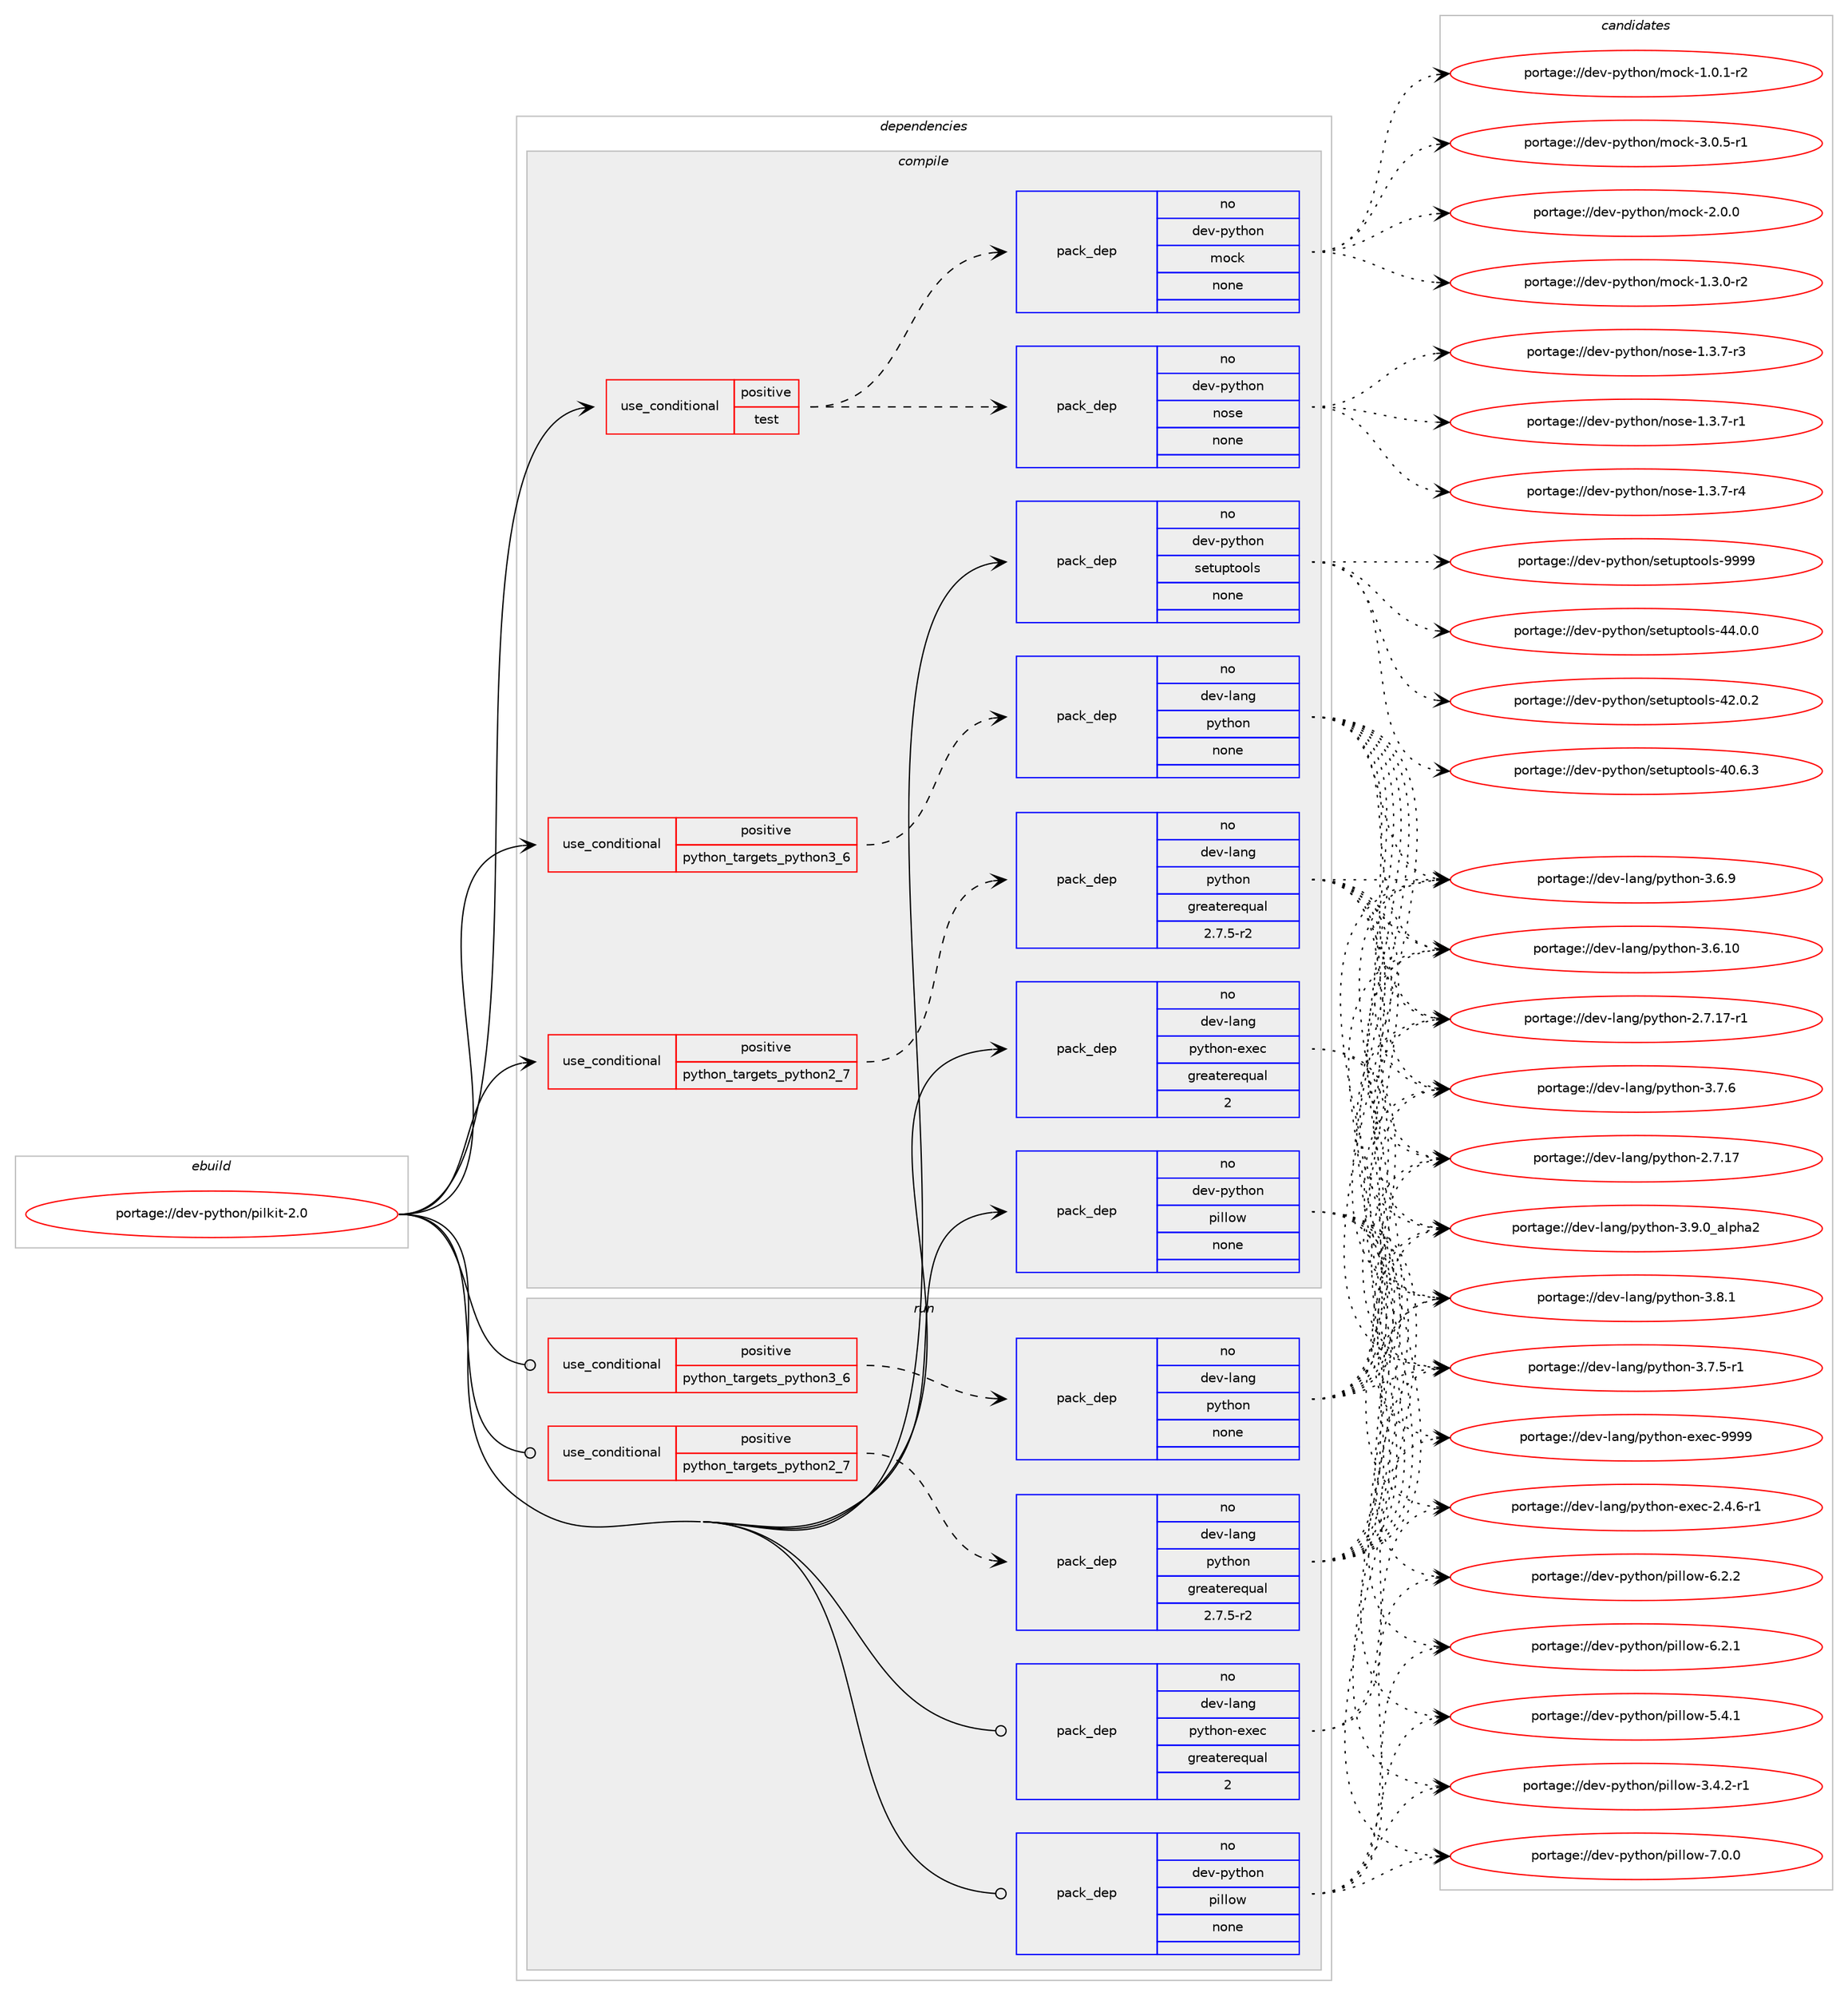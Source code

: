 digraph prolog {

# *************
# Graph options
# *************

newrank=true;
concentrate=true;
compound=true;
graph [rankdir=LR,fontname=Helvetica,fontsize=10,ranksep=1.5];#, ranksep=2.5, nodesep=0.2];
edge  [arrowhead=vee];
node  [fontname=Helvetica,fontsize=10];

# **********
# The ebuild
# **********

subgraph cluster_leftcol {
color=gray;
rank=same;
label=<<i>ebuild</i>>;
id [label="portage://dev-python/pilkit-2.0", color=red, width=4, href="../dev-python/pilkit-2.0.svg"];
}

# ****************
# The dependencies
# ****************

subgraph cluster_midcol {
color=gray;
label=<<i>dependencies</i>>;
subgraph cluster_compile {
fillcolor="#eeeeee";
style=filled;
label=<<i>compile</i>>;
subgraph cond110892 {
dependency442438 [label=<<TABLE BORDER="0" CELLBORDER="1" CELLSPACING="0" CELLPADDING="4"><TR><TD ROWSPAN="3" CELLPADDING="10">use_conditional</TD></TR><TR><TD>positive</TD></TR><TR><TD>python_targets_python2_7</TD></TR></TABLE>>, shape=none, color=red];
subgraph pack326604 {
dependency442439 [label=<<TABLE BORDER="0" CELLBORDER="1" CELLSPACING="0" CELLPADDING="4" WIDTH="220"><TR><TD ROWSPAN="6" CELLPADDING="30">pack_dep</TD></TR><TR><TD WIDTH="110">no</TD></TR><TR><TD>dev-lang</TD></TR><TR><TD>python</TD></TR><TR><TD>greaterequal</TD></TR><TR><TD>2.7.5-r2</TD></TR></TABLE>>, shape=none, color=blue];
}
dependency442438:e -> dependency442439:w [weight=20,style="dashed",arrowhead="vee"];
}
id:e -> dependency442438:w [weight=20,style="solid",arrowhead="vee"];
subgraph cond110893 {
dependency442440 [label=<<TABLE BORDER="0" CELLBORDER="1" CELLSPACING="0" CELLPADDING="4"><TR><TD ROWSPAN="3" CELLPADDING="10">use_conditional</TD></TR><TR><TD>positive</TD></TR><TR><TD>python_targets_python3_6</TD></TR></TABLE>>, shape=none, color=red];
subgraph pack326605 {
dependency442441 [label=<<TABLE BORDER="0" CELLBORDER="1" CELLSPACING="0" CELLPADDING="4" WIDTH="220"><TR><TD ROWSPAN="6" CELLPADDING="30">pack_dep</TD></TR><TR><TD WIDTH="110">no</TD></TR><TR><TD>dev-lang</TD></TR><TR><TD>python</TD></TR><TR><TD>none</TD></TR><TR><TD></TD></TR></TABLE>>, shape=none, color=blue];
}
dependency442440:e -> dependency442441:w [weight=20,style="dashed",arrowhead="vee"];
}
id:e -> dependency442440:w [weight=20,style="solid",arrowhead="vee"];
subgraph cond110894 {
dependency442442 [label=<<TABLE BORDER="0" CELLBORDER="1" CELLSPACING="0" CELLPADDING="4"><TR><TD ROWSPAN="3" CELLPADDING="10">use_conditional</TD></TR><TR><TD>positive</TD></TR><TR><TD>test</TD></TR></TABLE>>, shape=none, color=red];
subgraph pack326606 {
dependency442443 [label=<<TABLE BORDER="0" CELLBORDER="1" CELLSPACING="0" CELLPADDING="4" WIDTH="220"><TR><TD ROWSPAN="6" CELLPADDING="30">pack_dep</TD></TR><TR><TD WIDTH="110">no</TD></TR><TR><TD>dev-python</TD></TR><TR><TD>mock</TD></TR><TR><TD>none</TD></TR><TR><TD></TD></TR></TABLE>>, shape=none, color=blue];
}
dependency442442:e -> dependency442443:w [weight=20,style="dashed",arrowhead="vee"];
subgraph pack326607 {
dependency442444 [label=<<TABLE BORDER="0" CELLBORDER="1" CELLSPACING="0" CELLPADDING="4" WIDTH="220"><TR><TD ROWSPAN="6" CELLPADDING="30">pack_dep</TD></TR><TR><TD WIDTH="110">no</TD></TR><TR><TD>dev-python</TD></TR><TR><TD>nose</TD></TR><TR><TD>none</TD></TR><TR><TD></TD></TR></TABLE>>, shape=none, color=blue];
}
dependency442442:e -> dependency442444:w [weight=20,style="dashed",arrowhead="vee"];
}
id:e -> dependency442442:w [weight=20,style="solid",arrowhead="vee"];
subgraph pack326608 {
dependency442445 [label=<<TABLE BORDER="0" CELLBORDER="1" CELLSPACING="0" CELLPADDING="4" WIDTH="220"><TR><TD ROWSPAN="6" CELLPADDING="30">pack_dep</TD></TR><TR><TD WIDTH="110">no</TD></TR><TR><TD>dev-lang</TD></TR><TR><TD>python-exec</TD></TR><TR><TD>greaterequal</TD></TR><TR><TD>2</TD></TR></TABLE>>, shape=none, color=blue];
}
id:e -> dependency442445:w [weight=20,style="solid",arrowhead="vee"];
subgraph pack326609 {
dependency442446 [label=<<TABLE BORDER="0" CELLBORDER="1" CELLSPACING="0" CELLPADDING="4" WIDTH="220"><TR><TD ROWSPAN="6" CELLPADDING="30">pack_dep</TD></TR><TR><TD WIDTH="110">no</TD></TR><TR><TD>dev-python</TD></TR><TR><TD>pillow</TD></TR><TR><TD>none</TD></TR><TR><TD></TD></TR></TABLE>>, shape=none, color=blue];
}
id:e -> dependency442446:w [weight=20,style="solid",arrowhead="vee"];
subgraph pack326610 {
dependency442447 [label=<<TABLE BORDER="0" CELLBORDER="1" CELLSPACING="0" CELLPADDING="4" WIDTH="220"><TR><TD ROWSPAN="6" CELLPADDING="30">pack_dep</TD></TR><TR><TD WIDTH="110">no</TD></TR><TR><TD>dev-python</TD></TR><TR><TD>setuptools</TD></TR><TR><TD>none</TD></TR><TR><TD></TD></TR></TABLE>>, shape=none, color=blue];
}
id:e -> dependency442447:w [weight=20,style="solid",arrowhead="vee"];
}
subgraph cluster_compileandrun {
fillcolor="#eeeeee";
style=filled;
label=<<i>compile and run</i>>;
}
subgraph cluster_run {
fillcolor="#eeeeee";
style=filled;
label=<<i>run</i>>;
subgraph cond110895 {
dependency442448 [label=<<TABLE BORDER="0" CELLBORDER="1" CELLSPACING="0" CELLPADDING="4"><TR><TD ROWSPAN="3" CELLPADDING="10">use_conditional</TD></TR><TR><TD>positive</TD></TR><TR><TD>python_targets_python2_7</TD></TR></TABLE>>, shape=none, color=red];
subgraph pack326611 {
dependency442449 [label=<<TABLE BORDER="0" CELLBORDER="1" CELLSPACING="0" CELLPADDING="4" WIDTH="220"><TR><TD ROWSPAN="6" CELLPADDING="30">pack_dep</TD></TR><TR><TD WIDTH="110">no</TD></TR><TR><TD>dev-lang</TD></TR><TR><TD>python</TD></TR><TR><TD>greaterequal</TD></TR><TR><TD>2.7.5-r2</TD></TR></TABLE>>, shape=none, color=blue];
}
dependency442448:e -> dependency442449:w [weight=20,style="dashed",arrowhead="vee"];
}
id:e -> dependency442448:w [weight=20,style="solid",arrowhead="odot"];
subgraph cond110896 {
dependency442450 [label=<<TABLE BORDER="0" CELLBORDER="1" CELLSPACING="0" CELLPADDING="4"><TR><TD ROWSPAN="3" CELLPADDING="10">use_conditional</TD></TR><TR><TD>positive</TD></TR><TR><TD>python_targets_python3_6</TD></TR></TABLE>>, shape=none, color=red];
subgraph pack326612 {
dependency442451 [label=<<TABLE BORDER="0" CELLBORDER="1" CELLSPACING="0" CELLPADDING="4" WIDTH="220"><TR><TD ROWSPAN="6" CELLPADDING="30">pack_dep</TD></TR><TR><TD WIDTH="110">no</TD></TR><TR><TD>dev-lang</TD></TR><TR><TD>python</TD></TR><TR><TD>none</TD></TR><TR><TD></TD></TR></TABLE>>, shape=none, color=blue];
}
dependency442450:e -> dependency442451:w [weight=20,style="dashed",arrowhead="vee"];
}
id:e -> dependency442450:w [weight=20,style="solid",arrowhead="odot"];
subgraph pack326613 {
dependency442452 [label=<<TABLE BORDER="0" CELLBORDER="1" CELLSPACING="0" CELLPADDING="4" WIDTH="220"><TR><TD ROWSPAN="6" CELLPADDING="30">pack_dep</TD></TR><TR><TD WIDTH="110">no</TD></TR><TR><TD>dev-lang</TD></TR><TR><TD>python-exec</TD></TR><TR><TD>greaterequal</TD></TR><TR><TD>2</TD></TR></TABLE>>, shape=none, color=blue];
}
id:e -> dependency442452:w [weight=20,style="solid",arrowhead="odot"];
subgraph pack326614 {
dependency442453 [label=<<TABLE BORDER="0" CELLBORDER="1" CELLSPACING="0" CELLPADDING="4" WIDTH="220"><TR><TD ROWSPAN="6" CELLPADDING="30">pack_dep</TD></TR><TR><TD WIDTH="110">no</TD></TR><TR><TD>dev-python</TD></TR><TR><TD>pillow</TD></TR><TR><TD>none</TD></TR><TR><TD></TD></TR></TABLE>>, shape=none, color=blue];
}
id:e -> dependency442453:w [weight=20,style="solid",arrowhead="odot"];
}
}

# **************
# The candidates
# **************

subgraph cluster_choices {
rank=same;
color=gray;
label=<<i>candidates</i>>;

subgraph choice326604 {
color=black;
nodesep=1;
choice10010111845108971101034711212111610411111045514657464895971081121049750 [label="portage://dev-lang/python-3.9.0_alpha2", color=red, width=4,href="../dev-lang/python-3.9.0_alpha2.svg"];
choice100101118451089711010347112121116104111110455146564649 [label="portage://dev-lang/python-3.8.1", color=red, width=4,href="../dev-lang/python-3.8.1.svg"];
choice100101118451089711010347112121116104111110455146554654 [label="portage://dev-lang/python-3.7.6", color=red, width=4,href="../dev-lang/python-3.7.6.svg"];
choice1001011184510897110103471121211161041111104551465546534511449 [label="portage://dev-lang/python-3.7.5-r1", color=red, width=4,href="../dev-lang/python-3.7.5-r1.svg"];
choice100101118451089711010347112121116104111110455146544657 [label="portage://dev-lang/python-3.6.9", color=red, width=4,href="../dev-lang/python-3.6.9.svg"];
choice10010111845108971101034711212111610411111045514654464948 [label="portage://dev-lang/python-3.6.10", color=red, width=4,href="../dev-lang/python-3.6.10.svg"];
choice100101118451089711010347112121116104111110455046554649554511449 [label="portage://dev-lang/python-2.7.17-r1", color=red, width=4,href="../dev-lang/python-2.7.17-r1.svg"];
choice10010111845108971101034711212111610411111045504655464955 [label="portage://dev-lang/python-2.7.17", color=red, width=4,href="../dev-lang/python-2.7.17.svg"];
dependency442439:e -> choice10010111845108971101034711212111610411111045514657464895971081121049750:w [style=dotted,weight="100"];
dependency442439:e -> choice100101118451089711010347112121116104111110455146564649:w [style=dotted,weight="100"];
dependency442439:e -> choice100101118451089711010347112121116104111110455146554654:w [style=dotted,weight="100"];
dependency442439:e -> choice1001011184510897110103471121211161041111104551465546534511449:w [style=dotted,weight="100"];
dependency442439:e -> choice100101118451089711010347112121116104111110455146544657:w [style=dotted,weight="100"];
dependency442439:e -> choice10010111845108971101034711212111610411111045514654464948:w [style=dotted,weight="100"];
dependency442439:e -> choice100101118451089711010347112121116104111110455046554649554511449:w [style=dotted,weight="100"];
dependency442439:e -> choice10010111845108971101034711212111610411111045504655464955:w [style=dotted,weight="100"];
}
subgraph choice326605 {
color=black;
nodesep=1;
choice10010111845108971101034711212111610411111045514657464895971081121049750 [label="portage://dev-lang/python-3.9.0_alpha2", color=red, width=4,href="../dev-lang/python-3.9.0_alpha2.svg"];
choice100101118451089711010347112121116104111110455146564649 [label="portage://dev-lang/python-3.8.1", color=red, width=4,href="../dev-lang/python-3.8.1.svg"];
choice100101118451089711010347112121116104111110455146554654 [label="portage://dev-lang/python-3.7.6", color=red, width=4,href="../dev-lang/python-3.7.6.svg"];
choice1001011184510897110103471121211161041111104551465546534511449 [label="portage://dev-lang/python-3.7.5-r1", color=red, width=4,href="../dev-lang/python-3.7.5-r1.svg"];
choice100101118451089711010347112121116104111110455146544657 [label="portage://dev-lang/python-3.6.9", color=red, width=4,href="../dev-lang/python-3.6.9.svg"];
choice10010111845108971101034711212111610411111045514654464948 [label="portage://dev-lang/python-3.6.10", color=red, width=4,href="../dev-lang/python-3.6.10.svg"];
choice100101118451089711010347112121116104111110455046554649554511449 [label="portage://dev-lang/python-2.7.17-r1", color=red, width=4,href="../dev-lang/python-2.7.17-r1.svg"];
choice10010111845108971101034711212111610411111045504655464955 [label="portage://dev-lang/python-2.7.17", color=red, width=4,href="../dev-lang/python-2.7.17.svg"];
dependency442441:e -> choice10010111845108971101034711212111610411111045514657464895971081121049750:w [style=dotted,weight="100"];
dependency442441:e -> choice100101118451089711010347112121116104111110455146564649:w [style=dotted,weight="100"];
dependency442441:e -> choice100101118451089711010347112121116104111110455146554654:w [style=dotted,weight="100"];
dependency442441:e -> choice1001011184510897110103471121211161041111104551465546534511449:w [style=dotted,weight="100"];
dependency442441:e -> choice100101118451089711010347112121116104111110455146544657:w [style=dotted,weight="100"];
dependency442441:e -> choice10010111845108971101034711212111610411111045514654464948:w [style=dotted,weight="100"];
dependency442441:e -> choice100101118451089711010347112121116104111110455046554649554511449:w [style=dotted,weight="100"];
dependency442441:e -> choice10010111845108971101034711212111610411111045504655464955:w [style=dotted,weight="100"];
}
subgraph choice326606 {
color=black;
nodesep=1;
choice1001011184511212111610411111047109111991074551464846534511449 [label="portage://dev-python/mock-3.0.5-r1", color=red, width=4,href="../dev-python/mock-3.0.5-r1.svg"];
choice100101118451121211161041111104710911199107455046484648 [label="portage://dev-python/mock-2.0.0", color=red, width=4,href="../dev-python/mock-2.0.0.svg"];
choice1001011184511212111610411111047109111991074549465146484511450 [label="portage://dev-python/mock-1.3.0-r2", color=red, width=4,href="../dev-python/mock-1.3.0-r2.svg"];
choice1001011184511212111610411111047109111991074549464846494511450 [label="portage://dev-python/mock-1.0.1-r2", color=red, width=4,href="../dev-python/mock-1.0.1-r2.svg"];
dependency442443:e -> choice1001011184511212111610411111047109111991074551464846534511449:w [style=dotted,weight="100"];
dependency442443:e -> choice100101118451121211161041111104710911199107455046484648:w [style=dotted,weight="100"];
dependency442443:e -> choice1001011184511212111610411111047109111991074549465146484511450:w [style=dotted,weight="100"];
dependency442443:e -> choice1001011184511212111610411111047109111991074549464846494511450:w [style=dotted,weight="100"];
}
subgraph choice326607 {
color=black;
nodesep=1;
choice10010111845112121116104111110471101111151014549465146554511452 [label="portage://dev-python/nose-1.3.7-r4", color=red, width=4,href="../dev-python/nose-1.3.7-r4.svg"];
choice10010111845112121116104111110471101111151014549465146554511451 [label="portage://dev-python/nose-1.3.7-r3", color=red, width=4,href="../dev-python/nose-1.3.7-r3.svg"];
choice10010111845112121116104111110471101111151014549465146554511449 [label="portage://dev-python/nose-1.3.7-r1", color=red, width=4,href="../dev-python/nose-1.3.7-r1.svg"];
dependency442444:e -> choice10010111845112121116104111110471101111151014549465146554511452:w [style=dotted,weight="100"];
dependency442444:e -> choice10010111845112121116104111110471101111151014549465146554511451:w [style=dotted,weight="100"];
dependency442444:e -> choice10010111845112121116104111110471101111151014549465146554511449:w [style=dotted,weight="100"];
}
subgraph choice326608 {
color=black;
nodesep=1;
choice10010111845108971101034711212111610411111045101120101994557575757 [label="portage://dev-lang/python-exec-9999", color=red, width=4,href="../dev-lang/python-exec-9999.svg"];
choice10010111845108971101034711212111610411111045101120101994550465246544511449 [label="portage://dev-lang/python-exec-2.4.6-r1", color=red, width=4,href="../dev-lang/python-exec-2.4.6-r1.svg"];
dependency442445:e -> choice10010111845108971101034711212111610411111045101120101994557575757:w [style=dotted,weight="100"];
dependency442445:e -> choice10010111845108971101034711212111610411111045101120101994550465246544511449:w [style=dotted,weight="100"];
}
subgraph choice326609 {
color=black;
nodesep=1;
choice1001011184511212111610411111047112105108108111119455546484648 [label="portage://dev-python/pillow-7.0.0", color=red, width=4,href="../dev-python/pillow-7.0.0.svg"];
choice1001011184511212111610411111047112105108108111119455446504650 [label="portage://dev-python/pillow-6.2.2", color=red, width=4,href="../dev-python/pillow-6.2.2.svg"];
choice1001011184511212111610411111047112105108108111119455446504649 [label="portage://dev-python/pillow-6.2.1", color=red, width=4,href="../dev-python/pillow-6.2.1.svg"];
choice1001011184511212111610411111047112105108108111119455346524649 [label="portage://dev-python/pillow-5.4.1", color=red, width=4,href="../dev-python/pillow-5.4.1.svg"];
choice10010111845112121116104111110471121051081081111194551465246504511449 [label="portage://dev-python/pillow-3.4.2-r1", color=red, width=4,href="../dev-python/pillow-3.4.2-r1.svg"];
dependency442446:e -> choice1001011184511212111610411111047112105108108111119455546484648:w [style=dotted,weight="100"];
dependency442446:e -> choice1001011184511212111610411111047112105108108111119455446504650:w [style=dotted,weight="100"];
dependency442446:e -> choice1001011184511212111610411111047112105108108111119455446504649:w [style=dotted,weight="100"];
dependency442446:e -> choice1001011184511212111610411111047112105108108111119455346524649:w [style=dotted,weight="100"];
dependency442446:e -> choice10010111845112121116104111110471121051081081111194551465246504511449:w [style=dotted,weight="100"];
}
subgraph choice326610 {
color=black;
nodesep=1;
choice10010111845112121116104111110471151011161171121161111111081154557575757 [label="portage://dev-python/setuptools-9999", color=red, width=4,href="../dev-python/setuptools-9999.svg"];
choice100101118451121211161041111104711510111611711211611111110811545525246484648 [label="portage://dev-python/setuptools-44.0.0", color=red, width=4,href="../dev-python/setuptools-44.0.0.svg"];
choice100101118451121211161041111104711510111611711211611111110811545525046484650 [label="portage://dev-python/setuptools-42.0.2", color=red, width=4,href="../dev-python/setuptools-42.0.2.svg"];
choice100101118451121211161041111104711510111611711211611111110811545524846544651 [label="portage://dev-python/setuptools-40.6.3", color=red, width=4,href="../dev-python/setuptools-40.6.3.svg"];
dependency442447:e -> choice10010111845112121116104111110471151011161171121161111111081154557575757:w [style=dotted,weight="100"];
dependency442447:e -> choice100101118451121211161041111104711510111611711211611111110811545525246484648:w [style=dotted,weight="100"];
dependency442447:e -> choice100101118451121211161041111104711510111611711211611111110811545525046484650:w [style=dotted,weight="100"];
dependency442447:e -> choice100101118451121211161041111104711510111611711211611111110811545524846544651:w [style=dotted,weight="100"];
}
subgraph choice326611 {
color=black;
nodesep=1;
choice10010111845108971101034711212111610411111045514657464895971081121049750 [label="portage://dev-lang/python-3.9.0_alpha2", color=red, width=4,href="../dev-lang/python-3.9.0_alpha2.svg"];
choice100101118451089711010347112121116104111110455146564649 [label="portage://dev-lang/python-3.8.1", color=red, width=4,href="../dev-lang/python-3.8.1.svg"];
choice100101118451089711010347112121116104111110455146554654 [label="portage://dev-lang/python-3.7.6", color=red, width=4,href="../dev-lang/python-3.7.6.svg"];
choice1001011184510897110103471121211161041111104551465546534511449 [label="portage://dev-lang/python-3.7.5-r1", color=red, width=4,href="../dev-lang/python-3.7.5-r1.svg"];
choice100101118451089711010347112121116104111110455146544657 [label="portage://dev-lang/python-3.6.9", color=red, width=4,href="../dev-lang/python-3.6.9.svg"];
choice10010111845108971101034711212111610411111045514654464948 [label="portage://dev-lang/python-3.6.10", color=red, width=4,href="../dev-lang/python-3.6.10.svg"];
choice100101118451089711010347112121116104111110455046554649554511449 [label="portage://dev-lang/python-2.7.17-r1", color=red, width=4,href="../dev-lang/python-2.7.17-r1.svg"];
choice10010111845108971101034711212111610411111045504655464955 [label="portage://dev-lang/python-2.7.17", color=red, width=4,href="../dev-lang/python-2.7.17.svg"];
dependency442449:e -> choice10010111845108971101034711212111610411111045514657464895971081121049750:w [style=dotted,weight="100"];
dependency442449:e -> choice100101118451089711010347112121116104111110455146564649:w [style=dotted,weight="100"];
dependency442449:e -> choice100101118451089711010347112121116104111110455146554654:w [style=dotted,weight="100"];
dependency442449:e -> choice1001011184510897110103471121211161041111104551465546534511449:w [style=dotted,weight="100"];
dependency442449:e -> choice100101118451089711010347112121116104111110455146544657:w [style=dotted,weight="100"];
dependency442449:e -> choice10010111845108971101034711212111610411111045514654464948:w [style=dotted,weight="100"];
dependency442449:e -> choice100101118451089711010347112121116104111110455046554649554511449:w [style=dotted,weight="100"];
dependency442449:e -> choice10010111845108971101034711212111610411111045504655464955:w [style=dotted,weight="100"];
}
subgraph choice326612 {
color=black;
nodesep=1;
choice10010111845108971101034711212111610411111045514657464895971081121049750 [label="portage://dev-lang/python-3.9.0_alpha2", color=red, width=4,href="../dev-lang/python-3.9.0_alpha2.svg"];
choice100101118451089711010347112121116104111110455146564649 [label="portage://dev-lang/python-3.8.1", color=red, width=4,href="../dev-lang/python-3.8.1.svg"];
choice100101118451089711010347112121116104111110455146554654 [label="portage://dev-lang/python-3.7.6", color=red, width=4,href="../dev-lang/python-3.7.6.svg"];
choice1001011184510897110103471121211161041111104551465546534511449 [label="portage://dev-lang/python-3.7.5-r1", color=red, width=4,href="../dev-lang/python-3.7.5-r1.svg"];
choice100101118451089711010347112121116104111110455146544657 [label="portage://dev-lang/python-3.6.9", color=red, width=4,href="../dev-lang/python-3.6.9.svg"];
choice10010111845108971101034711212111610411111045514654464948 [label="portage://dev-lang/python-3.6.10", color=red, width=4,href="../dev-lang/python-3.6.10.svg"];
choice100101118451089711010347112121116104111110455046554649554511449 [label="portage://dev-lang/python-2.7.17-r1", color=red, width=4,href="../dev-lang/python-2.7.17-r1.svg"];
choice10010111845108971101034711212111610411111045504655464955 [label="portage://dev-lang/python-2.7.17", color=red, width=4,href="../dev-lang/python-2.7.17.svg"];
dependency442451:e -> choice10010111845108971101034711212111610411111045514657464895971081121049750:w [style=dotted,weight="100"];
dependency442451:e -> choice100101118451089711010347112121116104111110455146564649:w [style=dotted,weight="100"];
dependency442451:e -> choice100101118451089711010347112121116104111110455146554654:w [style=dotted,weight="100"];
dependency442451:e -> choice1001011184510897110103471121211161041111104551465546534511449:w [style=dotted,weight="100"];
dependency442451:e -> choice100101118451089711010347112121116104111110455146544657:w [style=dotted,weight="100"];
dependency442451:e -> choice10010111845108971101034711212111610411111045514654464948:w [style=dotted,weight="100"];
dependency442451:e -> choice100101118451089711010347112121116104111110455046554649554511449:w [style=dotted,weight="100"];
dependency442451:e -> choice10010111845108971101034711212111610411111045504655464955:w [style=dotted,weight="100"];
}
subgraph choice326613 {
color=black;
nodesep=1;
choice10010111845108971101034711212111610411111045101120101994557575757 [label="portage://dev-lang/python-exec-9999", color=red, width=4,href="../dev-lang/python-exec-9999.svg"];
choice10010111845108971101034711212111610411111045101120101994550465246544511449 [label="portage://dev-lang/python-exec-2.4.6-r1", color=red, width=4,href="../dev-lang/python-exec-2.4.6-r1.svg"];
dependency442452:e -> choice10010111845108971101034711212111610411111045101120101994557575757:w [style=dotted,weight="100"];
dependency442452:e -> choice10010111845108971101034711212111610411111045101120101994550465246544511449:w [style=dotted,weight="100"];
}
subgraph choice326614 {
color=black;
nodesep=1;
choice1001011184511212111610411111047112105108108111119455546484648 [label="portage://dev-python/pillow-7.0.0", color=red, width=4,href="../dev-python/pillow-7.0.0.svg"];
choice1001011184511212111610411111047112105108108111119455446504650 [label="portage://dev-python/pillow-6.2.2", color=red, width=4,href="../dev-python/pillow-6.2.2.svg"];
choice1001011184511212111610411111047112105108108111119455446504649 [label="portage://dev-python/pillow-6.2.1", color=red, width=4,href="../dev-python/pillow-6.2.1.svg"];
choice1001011184511212111610411111047112105108108111119455346524649 [label="portage://dev-python/pillow-5.4.1", color=red, width=4,href="../dev-python/pillow-5.4.1.svg"];
choice10010111845112121116104111110471121051081081111194551465246504511449 [label="portage://dev-python/pillow-3.4.2-r1", color=red, width=4,href="../dev-python/pillow-3.4.2-r1.svg"];
dependency442453:e -> choice1001011184511212111610411111047112105108108111119455546484648:w [style=dotted,weight="100"];
dependency442453:e -> choice1001011184511212111610411111047112105108108111119455446504650:w [style=dotted,weight="100"];
dependency442453:e -> choice1001011184511212111610411111047112105108108111119455446504649:w [style=dotted,weight="100"];
dependency442453:e -> choice1001011184511212111610411111047112105108108111119455346524649:w [style=dotted,weight="100"];
dependency442453:e -> choice10010111845112121116104111110471121051081081111194551465246504511449:w [style=dotted,weight="100"];
}
}

}
